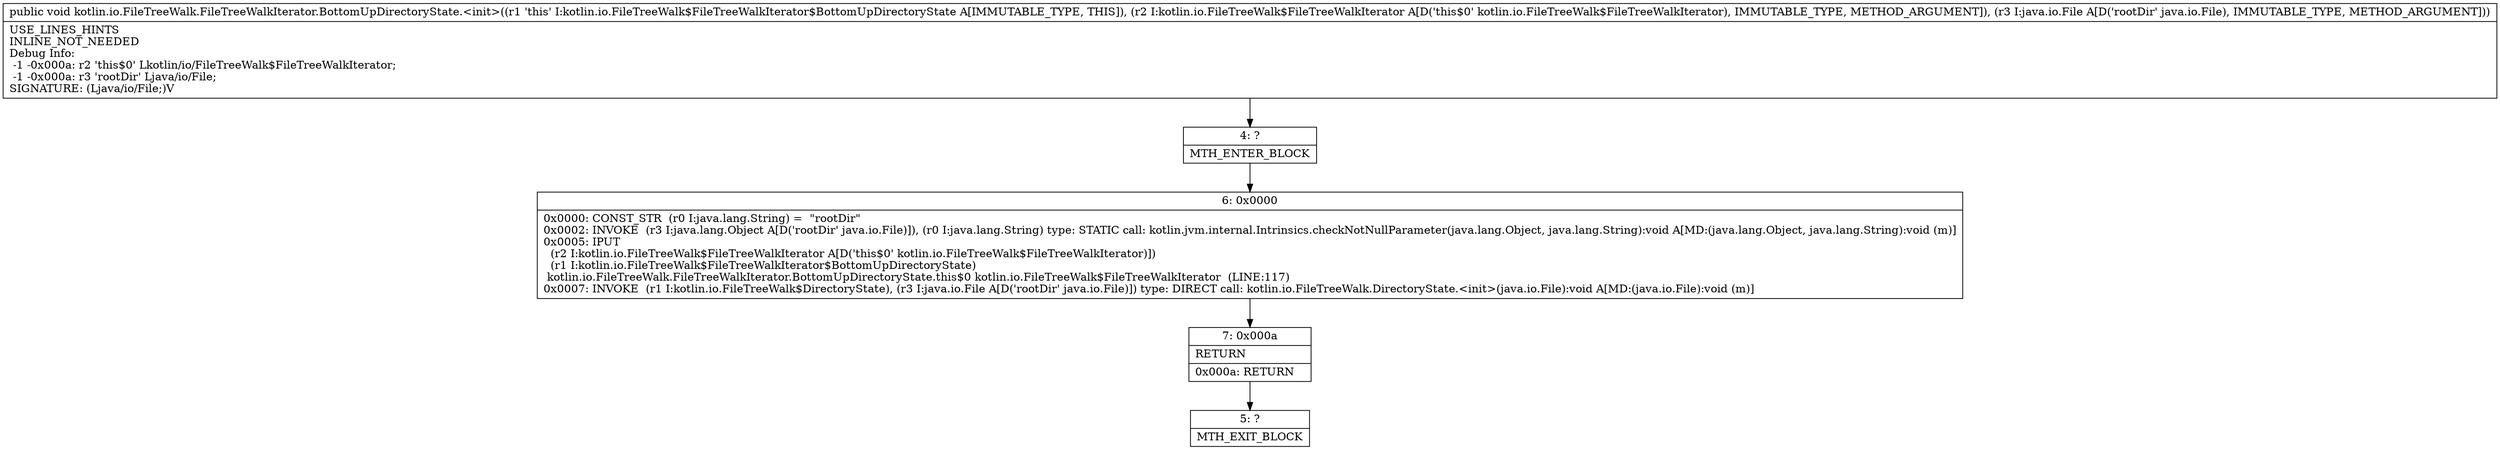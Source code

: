 digraph "CFG forkotlin.io.FileTreeWalk.FileTreeWalkIterator.BottomUpDirectoryState.\<init\>(Lkotlin\/io\/FileTreeWalk$FileTreeWalkIterator;Ljava\/io\/File;)V" {
Node_4 [shape=record,label="{4\:\ ?|MTH_ENTER_BLOCK\l}"];
Node_6 [shape=record,label="{6\:\ 0x0000|0x0000: CONST_STR  (r0 I:java.lang.String) =  \"rootDir\" \l0x0002: INVOKE  (r3 I:java.lang.Object A[D('rootDir' java.io.File)]), (r0 I:java.lang.String) type: STATIC call: kotlin.jvm.internal.Intrinsics.checkNotNullParameter(java.lang.Object, java.lang.String):void A[MD:(java.lang.Object, java.lang.String):void (m)]\l0x0005: IPUT  \l  (r2 I:kotlin.io.FileTreeWalk$FileTreeWalkIterator A[D('this$0' kotlin.io.FileTreeWalk$FileTreeWalkIterator)])\l  (r1 I:kotlin.io.FileTreeWalk$FileTreeWalkIterator$BottomUpDirectoryState)\l kotlin.io.FileTreeWalk.FileTreeWalkIterator.BottomUpDirectoryState.this$0 kotlin.io.FileTreeWalk$FileTreeWalkIterator  (LINE:117)\l0x0007: INVOKE  (r1 I:kotlin.io.FileTreeWalk$DirectoryState), (r3 I:java.io.File A[D('rootDir' java.io.File)]) type: DIRECT call: kotlin.io.FileTreeWalk.DirectoryState.\<init\>(java.io.File):void A[MD:(java.io.File):void (m)]\l}"];
Node_7 [shape=record,label="{7\:\ 0x000a|RETURN\l|0x000a: RETURN   \l}"];
Node_5 [shape=record,label="{5\:\ ?|MTH_EXIT_BLOCK\l}"];
MethodNode[shape=record,label="{public void kotlin.io.FileTreeWalk.FileTreeWalkIterator.BottomUpDirectoryState.\<init\>((r1 'this' I:kotlin.io.FileTreeWalk$FileTreeWalkIterator$BottomUpDirectoryState A[IMMUTABLE_TYPE, THIS]), (r2 I:kotlin.io.FileTreeWalk$FileTreeWalkIterator A[D('this$0' kotlin.io.FileTreeWalk$FileTreeWalkIterator), IMMUTABLE_TYPE, METHOD_ARGUMENT]), (r3 I:java.io.File A[D('rootDir' java.io.File), IMMUTABLE_TYPE, METHOD_ARGUMENT]))  | USE_LINES_HINTS\lINLINE_NOT_NEEDED\lDebug Info:\l  \-1 \-0x000a: r2 'this$0' Lkotlin\/io\/FileTreeWalk$FileTreeWalkIterator;\l  \-1 \-0x000a: r3 'rootDir' Ljava\/io\/File;\lSIGNATURE: (Ljava\/io\/File;)V\l}"];
MethodNode -> Node_4;Node_4 -> Node_6;
Node_6 -> Node_7;
Node_7 -> Node_5;
}

